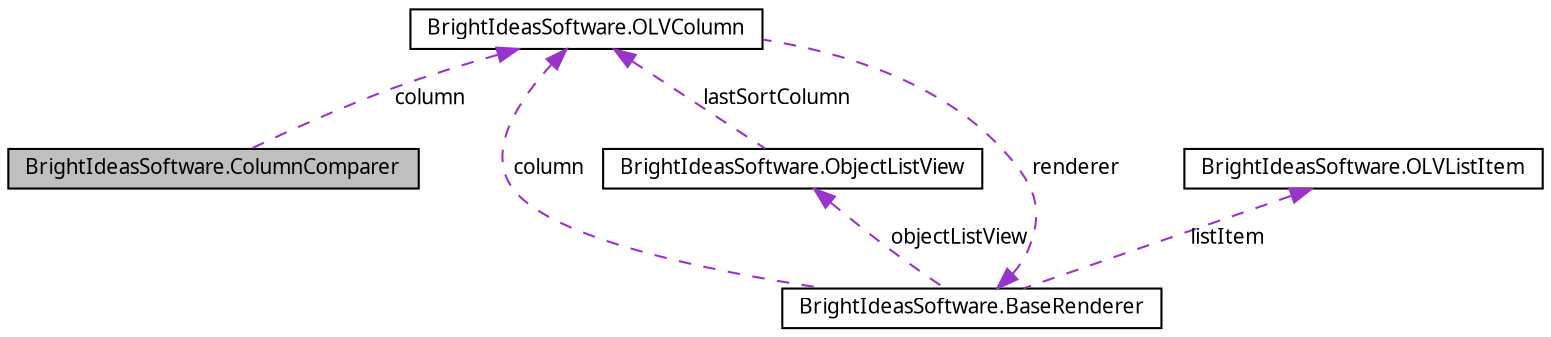 digraph G
{
  edge [fontname="FreeSans.ttf",fontsize=10,labelfontname="FreeSans.ttf",labelfontsize=10];
  node [fontname="FreeSans.ttf",fontsize=10,shape=record];
  Node1 [label="BrightIdeasSoftware.ColumnComparer",height=0.2,width=0.4,color="black", fillcolor="grey75", style="filled" fontcolor="black"];
  Node2 -> Node1 [dir=back,color="darkorchid3",fontsize=10,style="dashed",label="column",fontname="FreeSans.ttf"];
  Node2 [label="BrightIdeasSoftware.OLVColumn",height=0.2,width=0.4,color="black", fillcolor="white", style="filled",URL="$class_bright_ideas_software_1_1_o_l_v_column.html",tooltip="An OLVColumn knows which aspect of an object it should present."];
  Node3 -> Node2 [dir=back,color="darkorchid3",fontsize=10,style="dashed",label="renderer",fontname="FreeSans.ttf"];
  Node3 [label="BrightIdeasSoftware.BaseRenderer",height=0.2,width=0.4,color="black", fillcolor="white", style="filled",URL="$class_bright_ideas_software_1_1_base_renderer.html",tooltip="Renderers are responsible for drawing a single cell within an owner drawn ObjectListView..."];
  Node2 -> Node3 [dir=back,color="darkorchid3",fontsize=10,style="dashed",label="column",fontname="FreeSans.ttf"];
  Node4 -> Node3 [dir=back,color="darkorchid3",fontsize=10,style="dashed",label="objectListView",fontname="FreeSans.ttf"];
  Node4 [label="BrightIdeasSoftware.ObjectListView",height=0.2,width=0.4,color="black", fillcolor="white", style="filled",URL="$class_bright_ideas_software_1_1_object_list_view.html",tooltip="An object list displays 'aspects' of a collection of objects in a multi-column list..."];
  Node2 -> Node4 [dir=back,color="darkorchid3",fontsize=10,style="dashed",label="lastSortColumn",fontname="FreeSans.ttf"];
  Node5 -> Node3 [dir=back,color="darkorchid3",fontsize=10,style="dashed",label="listItem",fontname="FreeSans.ttf"];
  Node5 [label="BrightIdeasSoftware.OLVListItem",height=0.2,width=0.4,color="black", fillcolor="white", style="filled",URL="$class_bright_ideas_software_1_1_o_l_v_list_item.html"];
}
